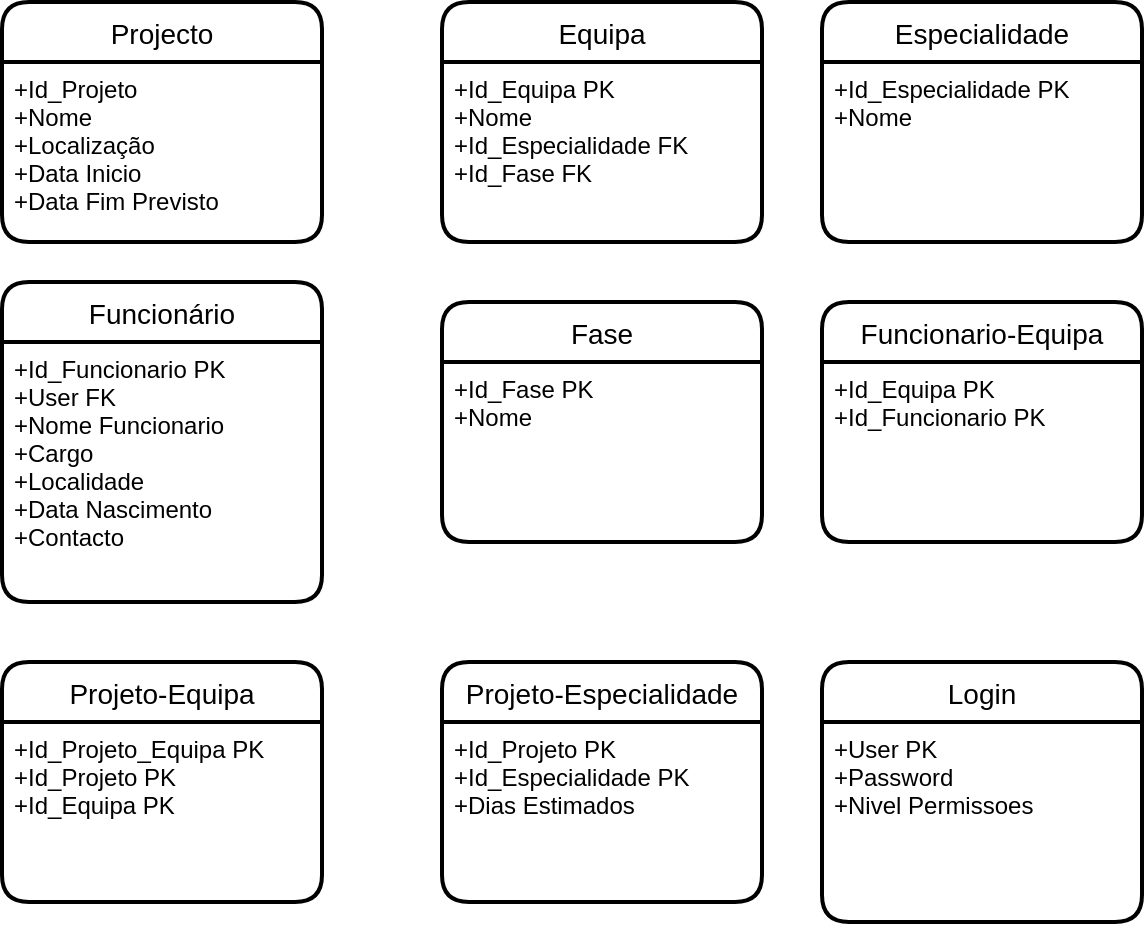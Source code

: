 <mxfile version="14.6.13" type="device" pages="2"><diagram id="b_HKlMa4-Aa5vEe-lTQs" name="Entidades"><mxGraphModel dx="1038" dy="1776" grid="1" gridSize="10" guides="1" tooltips="1" connect="1" arrows="1" fold="1" page="1" pageScale="1" pageWidth="827" pageHeight="1169" math="0" shadow="0"><root><mxCell id="0"/><mxCell id="1" parent="0"/><mxCell id="pDMVkdofI48rvJoVdGAS-1" value="Projecto" style="swimlane;childLayout=stackLayout;horizontal=1;startSize=30;horizontalStack=0;rounded=1;fontSize=14;fontStyle=0;strokeWidth=2;resizeParent=0;resizeLast=1;shadow=0;dashed=0;align=center;" parent="1" vertex="1"><mxGeometry x="50" y="-160" width="160" height="120" as="geometry"><mxRectangle x="50" y="-160" width="80" height="30" as="alternateBounds"/></mxGeometry></mxCell><mxCell id="pDMVkdofI48rvJoVdGAS-2" value="+Id_Projeto&#10;+Nome&#10;+Localização&#10;+Data Inicio&#10;+Data Fim Previsto" style="align=left;strokeColor=none;fillColor=none;spacingLeft=4;fontSize=12;verticalAlign=top;resizable=0;rotatable=0;part=1;" parent="pDMVkdofI48rvJoVdGAS-1" vertex="1"><mxGeometry y="30" width="160" height="90" as="geometry"/></mxCell><mxCell id="pDMVkdofI48rvJoVdGAS-3" value="Equipa" style="swimlane;childLayout=stackLayout;horizontal=1;startSize=30;horizontalStack=0;rounded=1;fontSize=14;fontStyle=0;strokeWidth=2;resizeParent=0;resizeLast=1;shadow=0;dashed=0;align=center;" parent="1" vertex="1"><mxGeometry x="270" y="-160" width="160" height="120" as="geometry"/></mxCell><mxCell id="pDMVkdofI48rvJoVdGAS-4" value="+Id_Equipa PK&#10;+Nome &#10;+Id_Especialidade FK&#10;+Id_Fase FK" style="align=left;strokeColor=none;fillColor=none;spacingLeft=4;fontSize=12;verticalAlign=top;resizable=0;rotatable=0;part=1;" parent="pDMVkdofI48rvJoVdGAS-3" vertex="1"><mxGeometry y="30" width="160" height="90" as="geometry"/></mxCell><mxCell id="pDMVkdofI48rvJoVdGAS-5" value="Funcionário" style="swimlane;childLayout=stackLayout;horizontal=1;startSize=30;horizontalStack=0;rounded=1;fontSize=14;fontStyle=0;strokeWidth=2;resizeParent=0;resizeLast=1;shadow=0;dashed=0;align=center;" parent="1" vertex="1"><mxGeometry x="50" y="-20" width="160" height="160" as="geometry"/></mxCell><mxCell id="pDMVkdofI48rvJoVdGAS-6" value="+Id_Funcionario PK&#10;+User FK&#10;+Nome Funcionario&#10;+Cargo&#10;+Localidade&#10;+Data Nascimento&#10;+Contacto" style="align=left;strokeColor=none;fillColor=none;spacingLeft=4;fontSize=12;verticalAlign=top;resizable=0;rotatable=0;part=1;" parent="pDMVkdofI48rvJoVdGAS-5" vertex="1"><mxGeometry y="30" width="160" height="130" as="geometry"/></mxCell><mxCell id="vPAYGro2AwpYWQowli54-3" value="Fase" style="swimlane;childLayout=stackLayout;horizontal=1;startSize=30;horizontalStack=0;rounded=1;fontSize=14;fontStyle=0;strokeWidth=2;resizeParent=0;resizeLast=1;shadow=0;dashed=0;align=center;" parent="1" vertex="1"><mxGeometry x="270" y="-10" width="160" height="120" as="geometry"/></mxCell><mxCell id="vPAYGro2AwpYWQowli54-4" value="+Id_Fase PK&#10;+Nome&#10;" style="align=left;strokeColor=none;fillColor=none;spacingLeft=4;fontSize=12;verticalAlign=top;resizable=0;rotatable=0;part=1;" parent="vPAYGro2AwpYWQowli54-3" vertex="1"><mxGeometry y="30" width="160" height="90" as="geometry"/></mxCell><mxCell id="vPAYGro2AwpYWQowli54-5" value="Especialidade" style="swimlane;childLayout=stackLayout;horizontal=1;startSize=30;horizontalStack=0;rounded=1;fontSize=14;fontStyle=0;strokeWidth=2;resizeParent=0;resizeLast=1;shadow=0;dashed=0;align=center;" parent="1" vertex="1"><mxGeometry x="460" y="-160" width="160" height="120" as="geometry"/></mxCell><mxCell id="vPAYGro2AwpYWQowli54-6" value="+Id_Especialidade PK&#10;+Nome" style="align=left;strokeColor=none;fillColor=none;spacingLeft=4;fontSize=12;verticalAlign=top;resizable=0;rotatable=0;part=1;" parent="vPAYGro2AwpYWQowli54-5" vertex="1"><mxGeometry y="30" width="160" height="90" as="geometry"/></mxCell><mxCell id="vPAYGro2AwpYWQowli54-7" value="Projeto-Equipa" style="swimlane;childLayout=stackLayout;horizontal=1;startSize=30;horizontalStack=0;rounded=1;fontSize=14;fontStyle=0;strokeWidth=2;resizeParent=0;resizeLast=1;shadow=0;dashed=0;align=center;" parent="1" vertex="1"><mxGeometry x="50" y="170" width="160" height="120" as="geometry"/></mxCell><mxCell id="vPAYGro2AwpYWQowli54-8" value="+Id_Projeto_Equipa PK&#10;+Id_Projeto PK&#10;+Id_Equipa PK" style="align=left;strokeColor=none;fillColor=none;spacingLeft=4;fontSize=12;verticalAlign=top;resizable=0;rotatable=0;part=1;" parent="vPAYGro2AwpYWQowli54-7" vertex="1"><mxGeometry y="30" width="160" height="90" as="geometry"/></mxCell><mxCell id="vPAYGro2AwpYWQowli54-9" value="Projeto-Especialidade" style="swimlane;childLayout=stackLayout;horizontal=1;startSize=30;horizontalStack=0;rounded=1;fontSize=14;fontStyle=0;strokeWidth=2;resizeParent=0;resizeLast=1;shadow=0;dashed=0;align=center;" parent="1" vertex="1"><mxGeometry x="270" y="170" width="160" height="120" as="geometry"/></mxCell><mxCell id="vPAYGro2AwpYWQowli54-10" value="+Id_Projeto PK&#10;+Id_Especialidade PK&#10;+Dias Estimados" style="align=left;strokeColor=none;fillColor=none;spacingLeft=4;fontSize=12;verticalAlign=top;resizable=0;rotatable=0;part=1;" parent="vPAYGro2AwpYWQowli54-9" vertex="1"><mxGeometry y="30" width="160" height="90" as="geometry"/></mxCell><mxCell id="vPAYGro2AwpYWQowli54-11" value="Funcionario-Equipa" style="swimlane;childLayout=stackLayout;horizontal=1;startSize=30;horizontalStack=0;rounded=1;fontSize=14;fontStyle=0;strokeWidth=2;resizeParent=0;resizeLast=1;shadow=0;dashed=0;align=center;" parent="1" vertex="1"><mxGeometry x="460" y="-10" width="160" height="120" as="geometry"/></mxCell><mxCell id="vPAYGro2AwpYWQowli54-12" value="+Id_Equipa PK&#10;+Id_Funcionario PK" style="align=left;strokeColor=none;fillColor=none;spacingLeft=4;fontSize=12;verticalAlign=top;resizable=0;rotatable=0;part=1;" parent="vPAYGro2AwpYWQowli54-11" vertex="1"><mxGeometry y="30" width="160" height="90" as="geometry"/></mxCell><mxCell id="rhZAE5e8XaSIe2krzG0J-1" value="Login" style="swimlane;childLayout=stackLayout;horizontal=1;startSize=30;horizontalStack=0;rounded=1;fontSize=14;fontStyle=0;strokeWidth=2;resizeParent=0;resizeLast=1;shadow=0;dashed=0;align=center;" vertex="1" parent="1"><mxGeometry x="460" y="170" width="160" height="130" as="geometry"/></mxCell><mxCell id="rhZAE5e8XaSIe2krzG0J-2" value="+User PK&#10;+Password&#10;+Nivel Permissoes" style="align=left;strokeColor=none;fillColor=none;spacingLeft=4;fontSize=12;verticalAlign=top;resizable=0;rotatable=0;part=1;" vertex="1" parent="rhZAE5e8XaSIe2krzG0J-1"><mxGeometry y="30" width="160" height="100" as="geometry"/></mxCell></root></mxGraphModel></diagram><diagram name="Relações" id="m45UI5cST8XWksTz_esj"><mxGraphModel dx="1038" dy="1776" grid="1" gridSize="10" guides="1" tooltips="1" connect="1" arrows="1" fold="1" page="1" pageScale="1" pageWidth="827" pageHeight="1169" math="0" shadow="0"><root><mxCell id="hK5EJGpoKw3gNpPvvV0b-0"/><mxCell id="hK5EJGpoKw3gNpPvvV0b-1" parent="hK5EJGpoKw3gNpPvvV0b-0"/><mxCell id="hK5EJGpoKw3gNpPvvV0b-2" value="Projecto" style="swimlane;childLayout=stackLayout;horizontal=1;startSize=30;horizontalStack=0;rounded=1;fontSize=14;fontStyle=0;strokeWidth=2;resizeParent=0;resizeLast=1;shadow=0;dashed=0;align=center;" parent="hK5EJGpoKw3gNpPvvV0b-1" vertex="1" collapsed="1"><mxGeometry x="98" y="-1133" width="80" height="30" as="geometry"><mxRectangle x="93" y="-860" width="160" height="120" as="alternateBounds"/></mxGeometry></mxCell><mxCell id="hK5EJGpoKw3gNpPvvV0b-3" value="+Id_Projeto&#10;+Nome&#10;+Localização&#10;+Data Inicio&#10;+Data Fim Previsto" style="align=left;strokeColor=none;fillColor=none;spacingLeft=4;fontSize=12;verticalAlign=top;resizable=0;rotatable=0;part=1;" parent="hK5EJGpoKw3gNpPvvV0b-2" vertex="1"><mxGeometry y="30" width="80" as="geometry"/></mxCell><mxCell id="hK5EJGpoKw3gNpPvvV0b-4" value="Equipa" style="swimlane;childLayout=stackLayout;horizontal=1;startSize=30;horizontalStack=0;rounded=1;fontSize=14;fontStyle=0;strokeWidth=2;resizeParent=0;resizeLast=1;shadow=0;dashed=0;align=center;" parent="hK5EJGpoKw3gNpPvvV0b-1" vertex="1" collapsed="1"><mxGeometry x="645" y="-913" width="80" height="30" as="geometry"><mxRectangle x="270" y="-160" width="160" height="120" as="alternateBounds"/></mxGeometry></mxCell><mxCell id="hK5EJGpoKw3gNpPvvV0b-5" value="+Id_Equipa&#10;+Nome&#10;+Id_Especialidade&#10;+Id_Fase" style="align=left;strokeColor=none;fillColor=none;spacingLeft=4;fontSize=12;verticalAlign=top;resizable=0;rotatable=0;part=1;" parent="hK5EJGpoKw3gNpPvvV0b-4" vertex="1"><mxGeometry y="30" width="80" as="geometry"/></mxCell><mxCell id="hK5EJGpoKw3gNpPvvV0b-6" value="Funcionário" style="swimlane;childLayout=stackLayout;horizontal=1;startSize=30;horizontalStack=0;rounded=1;fontSize=14;fontStyle=0;strokeWidth=2;resizeParent=0;resizeLast=1;shadow=0;dashed=0;align=center;" parent="hK5EJGpoKw3gNpPvvV0b-1" vertex="1" collapsed="1"><mxGeometry x="83" y="-913" width="110" height="30" as="geometry"><mxRectangle x="83" y="-913" width="160" height="143" as="alternateBounds"/></mxGeometry></mxCell><mxCell id="hK5EJGpoKw3gNpPvvV0b-7" value="+Id_Funcionario PK&#10;+User FK&#10;+Nome Funcionario&#10;+Cargo&#10;+Localidade&#10;+Data Nascimento&#10;+Contacto" style="align=left;strokeColor=none;fillColor=none;spacingLeft=4;fontSize=12;verticalAlign=top;resizable=0;rotatable=0;part=1;" parent="hK5EJGpoKw3gNpPvvV0b-6" vertex="1"><mxGeometry y="30" width="110" as="geometry"/></mxCell><mxCell id="hK5EJGpoKw3gNpPvvV0b-8" value="Fase" style="swimlane;childLayout=stackLayout;horizontal=1;startSize=30;horizontalStack=0;rounded=1;fontSize=14;fontStyle=0;strokeWidth=2;resizeParent=0;resizeLast=1;shadow=0;dashed=0;align=center;" parent="hK5EJGpoKw3gNpPvvV0b-1" vertex="1" collapsed="1"><mxGeometry x="521" y="-484" width="60" height="30" as="geometry"><mxRectangle x="270" y="-10" width="160" height="120" as="alternateBounds"/></mxGeometry></mxCell><mxCell id="hK5EJGpoKw3gNpPvvV0b-9" value="+Id_Fase&#10;+Nome&#10;" style="align=left;strokeColor=none;fillColor=none;spacingLeft=4;fontSize=12;verticalAlign=top;resizable=0;rotatable=0;part=1;" parent="hK5EJGpoKw3gNpPvvV0b-8" vertex="1"><mxGeometry y="30" width="60" as="geometry"/></mxCell><mxCell id="hK5EJGpoKw3gNpPvvV0b-10" value="Especialidade" style="swimlane;childLayout=stackLayout;horizontal=1;startSize=30;horizontalStack=0;rounded=1;fontSize=14;fontStyle=0;strokeWidth=2;resizeParent=0;resizeLast=1;shadow=0;dashed=0;align=center;" parent="hK5EJGpoKw3gNpPvvV0b-1" vertex="1" collapsed="1"><mxGeometry x="625" y="-1133" width="120" height="30" as="geometry"><mxRectangle x="460" y="-160" width="160" height="120" as="alternateBounds"/></mxGeometry></mxCell><mxCell id="hK5EJGpoKw3gNpPvvV0b-11" value="+Id_Especialidade&#10;+Nome" style="align=left;strokeColor=none;fillColor=none;spacingLeft=4;fontSize=12;verticalAlign=top;resizable=0;rotatable=0;part=1;" parent="hK5EJGpoKw3gNpPvvV0b-10" vertex="1"><mxGeometry y="30" width="120" as="geometry"/></mxCell><mxCell id="hK5EJGpoKw3gNpPvvV0b-22" value="Equipa" style="swimlane;childLayout=stackLayout;horizontal=1;startSize=30;horizontalStack=0;rounded=1;fontSize=14;fontStyle=0;strokeWidth=2;resizeParent=0;resizeLast=1;shadow=0;dashed=0;align=center;" parent="hK5EJGpoKw3gNpPvvV0b-1" vertex="1" collapsed="1"><mxGeometry x="98" y="-721" width="80" height="30" as="geometry"><mxRectangle x="270" y="-160" width="160" height="120" as="alternateBounds"/></mxGeometry></mxCell><mxCell id="hK5EJGpoKw3gNpPvvV0b-23" value="+Id_Equipa&#10;+Nome&#10;+Id_Especialidade&#10;+Id_Fase" style="align=left;strokeColor=none;fillColor=none;spacingLeft=4;fontSize=12;verticalAlign=top;resizable=0;rotatable=0;part=1;" parent="hK5EJGpoKw3gNpPvvV0b-22" vertex="1"><mxGeometry y="30" width="80" as="geometry"/></mxCell><mxCell id="hK5EJGpoKw3gNpPvvV0b-27" value="Equipa" style="swimlane;childLayout=stackLayout;horizontal=1;startSize=30;horizontalStack=0;rounded=1;fontSize=14;fontStyle=0;strokeWidth=2;resizeParent=0;resizeLast=1;shadow=0;dashed=0;align=center;" parent="hK5EJGpoKw3gNpPvvV0b-1" vertex="1" collapsed="1"><mxGeometry x="240" y="-484" width="80" height="30" as="geometry"><mxRectangle x="270" y="-160" width="160" height="120" as="alternateBounds"/></mxGeometry></mxCell><mxCell id="hK5EJGpoKw3gNpPvvV0b-28" value="+Id_Equipa&#10;+Nome&#10;+Id_Especialidade&#10;+Id_Fase" style="align=left;strokeColor=none;fillColor=none;spacingLeft=4;fontSize=12;verticalAlign=top;resizable=0;rotatable=0;part=1;" parent="hK5EJGpoKw3gNpPvvV0b-27" vertex="1"><mxGeometry y="30" width="80" as="geometry"/></mxCell><mxCell id="XVLtW-UAnXfDQQYeO4eQ-0" value="Projeto - Especialidade" style="shape=associativeEntity;whiteSpace=wrap;html=1;align=center;" parent="hK5EJGpoKw3gNpPvvV0b-1" vertex="1"><mxGeometry x="334" y="-1070" width="159" height="80" as="geometry"/></mxCell><mxCell id="XVLtW-UAnXfDQQYeO4eQ-1" value="Funcionario - Equipa" style="shape=associativeEntity;whiteSpace=wrap;html=1;align=center;" parent="hK5EJGpoKw3gNpPvvV0b-1" vertex="1"><mxGeometry x="329.5" y="-860" width="159" height="80" as="geometry"/></mxCell><mxCell id="XVLtW-UAnXfDQQYeO4eQ-2" value="Projeto - Equipa" style="shape=associativeEntity;whiteSpace=wrap;html=1;align=center;" parent="hK5EJGpoKw3gNpPvvV0b-1" vertex="1"><mxGeometry x="334" y="-642" width="159" height="80" as="geometry"/></mxCell><mxCell id="XVLtW-UAnXfDQQYeO4eQ-3" value="" style="edgeStyle=entityRelationEdgeStyle;fontSize=12;html=1;endArrow=ERoneToMany;startArrow=ERmandOne;entryX=1;entryY=0.5;entryDx=0;entryDy=0;exitX=0;exitY=0.5;exitDx=0;exitDy=0;" parent="hK5EJGpoKw3gNpPvvV0b-1" source="hK5EJGpoKw3gNpPvvV0b-8" target="hK5EJGpoKw3gNpPvvV0b-27" edge="1"><mxGeometry width="100" height="100" relative="1" as="geometry"><mxPoint x="470" y="-510" as="sourcePoint"/><mxPoint x="380" y="-475" as="targetPoint"/></mxGeometry></mxCell><mxCell id="kxcZUI6L_m5_ZUOgGoPJ-0" value="" style="edgeStyle=entityRelationEdgeStyle;fontSize=12;html=1;endArrow=ERoneToMany;startArrow=ERoneToMany;exitX=1;exitY=0.5;exitDx=0;exitDy=0;entryX=0;entryY=0.5;entryDx=0;entryDy=0;" parent="hK5EJGpoKw3gNpPvvV0b-1" source="hK5EJGpoKw3gNpPvvV0b-2" target="hK5EJGpoKw3gNpPvvV0b-10" edge="1"><mxGeometry width="100" height="100" relative="1" as="geometry"><mxPoint x="210" y="-980" as="sourcePoint"/><mxPoint x="310" y="-1080" as="targetPoint"/></mxGeometry></mxCell><mxCell id="kxcZUI6L_m5_ZUOgGoPJ-1" value="" style="edgeStyle=entityRelationEdgeStyle;fontSize=12;html=1;endArrow=ERoneToMany;startArrow=ERoneToMany;exitX=1;exitY=0.5;exitDx=0;exitDy=0;entryX=0;entryY=0.5;entryDx=0;entryDy=0;" parent="hK5EJGpoKw3gNpPvvV0b-1" source="hK5EJGpoKw3gNpPvvV0b-22" target="kxcZUI6L_m5_ZUOgGoPJ-3" edge="1"><mxGeometry width="100" height="100" relative="1" as="geometry"><mxPoint x="220" y="-970" as="sourcePoint"/><mxPoint x="610" y="-706" as="targetPoint"/></mxGeometry></mxCell><mxCell id="kxcZUI6L_m5_ZUOgGoPJ-2" value="" style="edgeStyle=entityRelationEdgeStyle;fontSize=12;html=1;endArrow=ERoneToMany;startArrow=ERoneToMany;entryX=0;entryY=0.5;entryDx=0;entryDy=0;exitX=1;exitY=0.5;exitDx=0;exitDy=0;" parent="hK5EJGpoKw3gNpPvvV0b-1" source="hK5EJGpoKw3gNpPvvV0b-6" target="hK5EJGpoKw3gNpPvvV0b-4" edge="1"><mxGeometry width="100" height="100" relative="1" as="geometry"><mxPoint x="230" y="-960" as="sourcePoint"/><mxPoint x="330" y="-1060" as="targetPoint"/></mxGeometry></mxCell><mxCell id="kxcZUI6L_m5_ZUOgGoPJ-3" value="Projecto" style="swimlane;childLayout=stackLayout;horizontal=1;startSize=30;horizontalStack=0;rounded=1;fontSize=14;fontStyle=0;strokeWidth=2;resizeParent=0;resizeLast=1;shadow=0;dashed=0;align=center;" parent="hK5EJGpoKw3gNpPvvV0b-1" vertex="1" collapsed="1"><mxGeometry x="645" y="-721" width="80" height="30" as="geometry"><mxRectangle x="93" y="-860" width="160" height="120" as="alternateBounds"/></mxGeometry></mxCell><mxCell id="kxcZUI6L_m5_ZUOgGoPJ-4" value="+Id_Projeto&#10;+Nome&#10;+Localização&#10;+Data Inicio&#10;+Data Fim Previsto" style="align=left;strokeColor=none;fillColor=none;spacingLeft=4;fontSize=12;verticalAlign=top;resizable=0;rotatable=0;part=1;" parent="kxcZUI6L_m5_ZUOgGoPJ-3" vertex="1"><mxGeometry y="30" width="80" as="geometry"/></mxCell><mxCell id="kxcZUI6L_m5_ZUOgGoPJ-6" value="" style="endArrow=classic;html=1;" parent="hK5EJGpoKw3gNpPvvV0b-1" edge="1"><mxGeometry width="50" height="50" relative="1" as="geometry"><mxPoint x="409" y="-710" as="sourcePoint"/><mxPoint x="408.5" y="-640" as="targetPoint"/></mxGeometry></mxCell><mxCell id="kxcZUI6L_m5_ZUOgGoPJ-7" value="" style="endArrow=classic;html=1;" parent="hK5EJGpoKw3gNpPvvV0b-1" edge="1"><mxGeometry width="50" height="50" relative="1" as="geometry"><mxPoint x="409" y="-900" as="sourcePoint"/><mxPoint x="408.5" y="-863" as="targetPoint"/></mxGeometry></mxCell><mxCell id="kxcZUI6L_m5_ZUOgGoPJ-9" value="" style="endArrow=classic;html=1;" parent="hK5EJGpoKw3gNpPvvV0b-1" edge="1"><mxGeometry width="50" height="50" relative="1" as="geometry"><mxPoint x="414" y="-1120" as="sourcePoint"/><mxPoint x="414" y="-1070" as="targetPoint"/></mxGeometry></mxCell><mxCell id="kO_uBce3GYCaoe2JS5Wf-0" value="Funcionários" style="swimlane;childLayout=stackLayout;horizontal=1;startSize=30;horizontalStack=0;rounded=1;fontSize=14;fontStyle=0;strokeWidth=2;resizeParent=0;resizeLast=1;shadow=0;dashed=0;align=center;" vertex="1" collapsed="1" parent="hK5EJGpoKw3gNpPvvV0b-1"><mxGeometry x="605" y="-330" width="110" height="30" as="geometry"><mxRectangle x="605" y="-330" width="160" height="143" as="alternateBounds"/></mxGeometry></mxCell><mxCell id="kO_uBce3GYCaoe2JS5Wf-1" value="+Id_Funcionario PK&#10;+UserName FK&#10;+Nome Funcionario&#10;+Cargo&#10;+Localidade&#10;+Data Nascimento&#10;+Contacto" style="align=left;strokeColor=none;fillColor=none;spacingLeft=4;fontSize=12;verticalAlign=top;resizable=0;rotatable=0;part=1;" vertex="1" parent="kO_uBce3GYCaoe2JS5Wf-0"><mxGeometry y="30" width="110" as="geometry"/></mxCell><mxCell id="tgxA_iYNIJnvuAdDVSg7-0" value="Login" style="swimlane;childLayout=stackLayout;horizontal=1;startSize=30;horizontalStack=0;rounded=1;fontSize=14;fontStyle=0;strokeWidth=2;resizeParent=0;resizeLast=1;shadow=0;dashed=0;align=center;" vertex="1" collapsed="1" parent="hK5EJGpoKw3gNpPvvV0b-1"><mxGeometry x="103" y="-330" width="70" height="30" as="geometry"><mxRectangle x="103" y="-330" width="160" height="130" as="alternateBounds"/></mxGeometry></mxCell><mxCell id="tgxA_iYNIJnvuAdDVSg7-1" value="+UserName PK&#10;+Password&#10;+Nivel Permissoes" style="align=left;strokeColor=none;fillColor=none;spacingLeft=4;fontSize=12;verticalAlign=top;resizable=0;rotatable=0;part=1;" vertex="1" parent="tgxA_iYNIJnvuAdDVSg7-0"><mxGeometry y="30" width="70" as="geometry"/></mxCell><mxCell id="UcRlbB3whGIxTdjBQuLN-0" value="" style="edgeStyle=entityRelationEdgeStyle;fontSize=12;html=1;endArrow=ERoneToMany;startArrow=ERoneToMany;exitX=1;exitY=0.5;exitDx=0;exitDy=0;entryX=0;entryY=0.5;entryDx=0;entryDy=0;" edge="1" parent="hK5EJGpoKw3gNpPvvV0b-1" source="tgxA_iYNIJnvuAdDVSg7-0" target="kO_uBce3GYCaoe2JS5Wf-0"><mxGeometry width="100" height="100" relative="1" as="geometry"><mxPoint x="260" y="-160" as="sourcePoint"/><mxPoint x="360" y="-260" as="targetPoint"/></mxGeometry></mxCell><mxCell id="UcRlbB3whGIxTdjBQuLN-1" value="Login - Funcionários" style="shape=associativeEntity;whiteSpace=wrap;html=1;align=center;" vertex="1" parent="hK5EJGpoKw3gNpPvvV0b-1"><mxGeometry x="344" y="-252" width="159" height="80" as="geometry"/></mxCell><mxCell id="UcRlbB3whGIxTdjBQuLN-2" value="" style="endArrow=classic;html=1;" edge="1" parent="hK5EJGpoKw3gNpPvvV0b-1"><mxGeometry width="50" height="50" relative="1" as="geometry"><mxPoint x="419" y="-320" as="sourcePoint"/><mxPoint x="418.5" y="-250" as="targetPoint"/></mxGeometry></mxCell></root></mxGraphModel></diagram></mxfile>